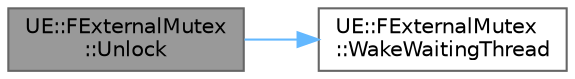 digraph "UE::FExternalMutex::Unlock"
{
 // INTERACTIVE_SVG=YES
 // LATEX_PDF_SIZE
  bgcolor="transparent";
  edge [fontname=Helvetica,fontsize=10,labelfontname=Helvetica,labelfontsize=10];
  node [fontname=Helvetica,fontsize=10,shape=box,height=0.2,width=0.4];
  rankdir="LR";
  Node1 [id="Node000001",label="UE::FExternalMutex\l::Unlock",height=0.2,width=0.4,color="gray40", fillcolor="grey60", style="filled", fontcolor="black",tooltip=" "];
  Node1 -> Node2 [id="edge1_Node000001_Node000002",color="steelblue1",style="solid",tooltip=" "];
  Node2 [id="Node000002",label="UE::FExternalMutex\l::WakeWaitingThread",height=0.2,width=0.4,color="grey40", fillcolor="white", style="filled",URL="$d9/d0a/classUE_1_1FExternalMutex.html#ab4b2f98dcd8a86b2af53625f767c3f75",tooltip=" "];
}
